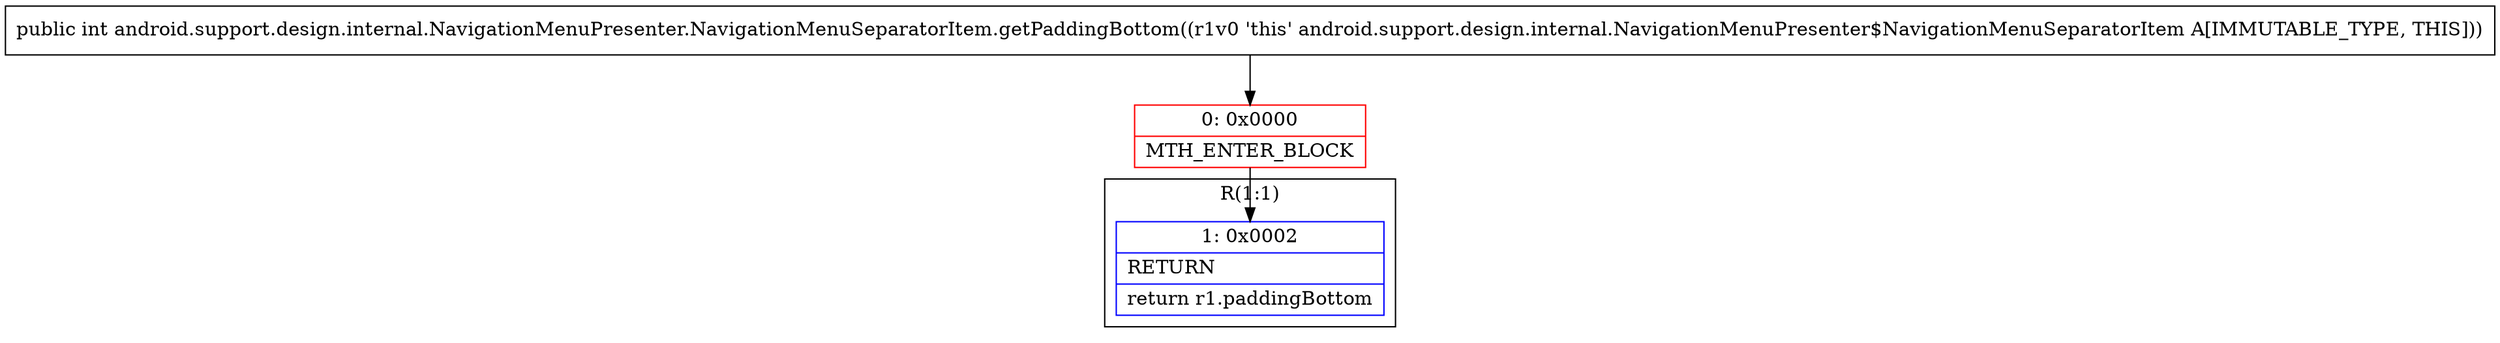 digraph "CFG forandroid.support.design.internal.NavigationMenuPresenter.NavigationMenuSeparatorItem.getPaddingBottom()I" {
subgraph cluster_Region_507382711 {
label = "R(1:1)";
node [shape=record,color=blue];
Node_1 [shape=record,label="{1\:\ 0x0002|RETURN\l|return r1.paddingBottom\l}"];
}
Node_0 [shape=record,color=red,label="{0\:\ 0x0000|MTH_ENTER_BLOCK\l}"];
MethodNode[shape=record,label="{public int android.support.design.internal.NavigationMenuPresenter.NavigationMenuSeparatorItem.getPaddingBottom((r1v0 'this' android.support.design.internal.NavigationMenuPresenter$NavigationMenuSeparatorItem A[IMMUTABLE_TYPE, THIS])) }"];
MethodNode -> Node_0;
Node_0 -> Node_1;
}

